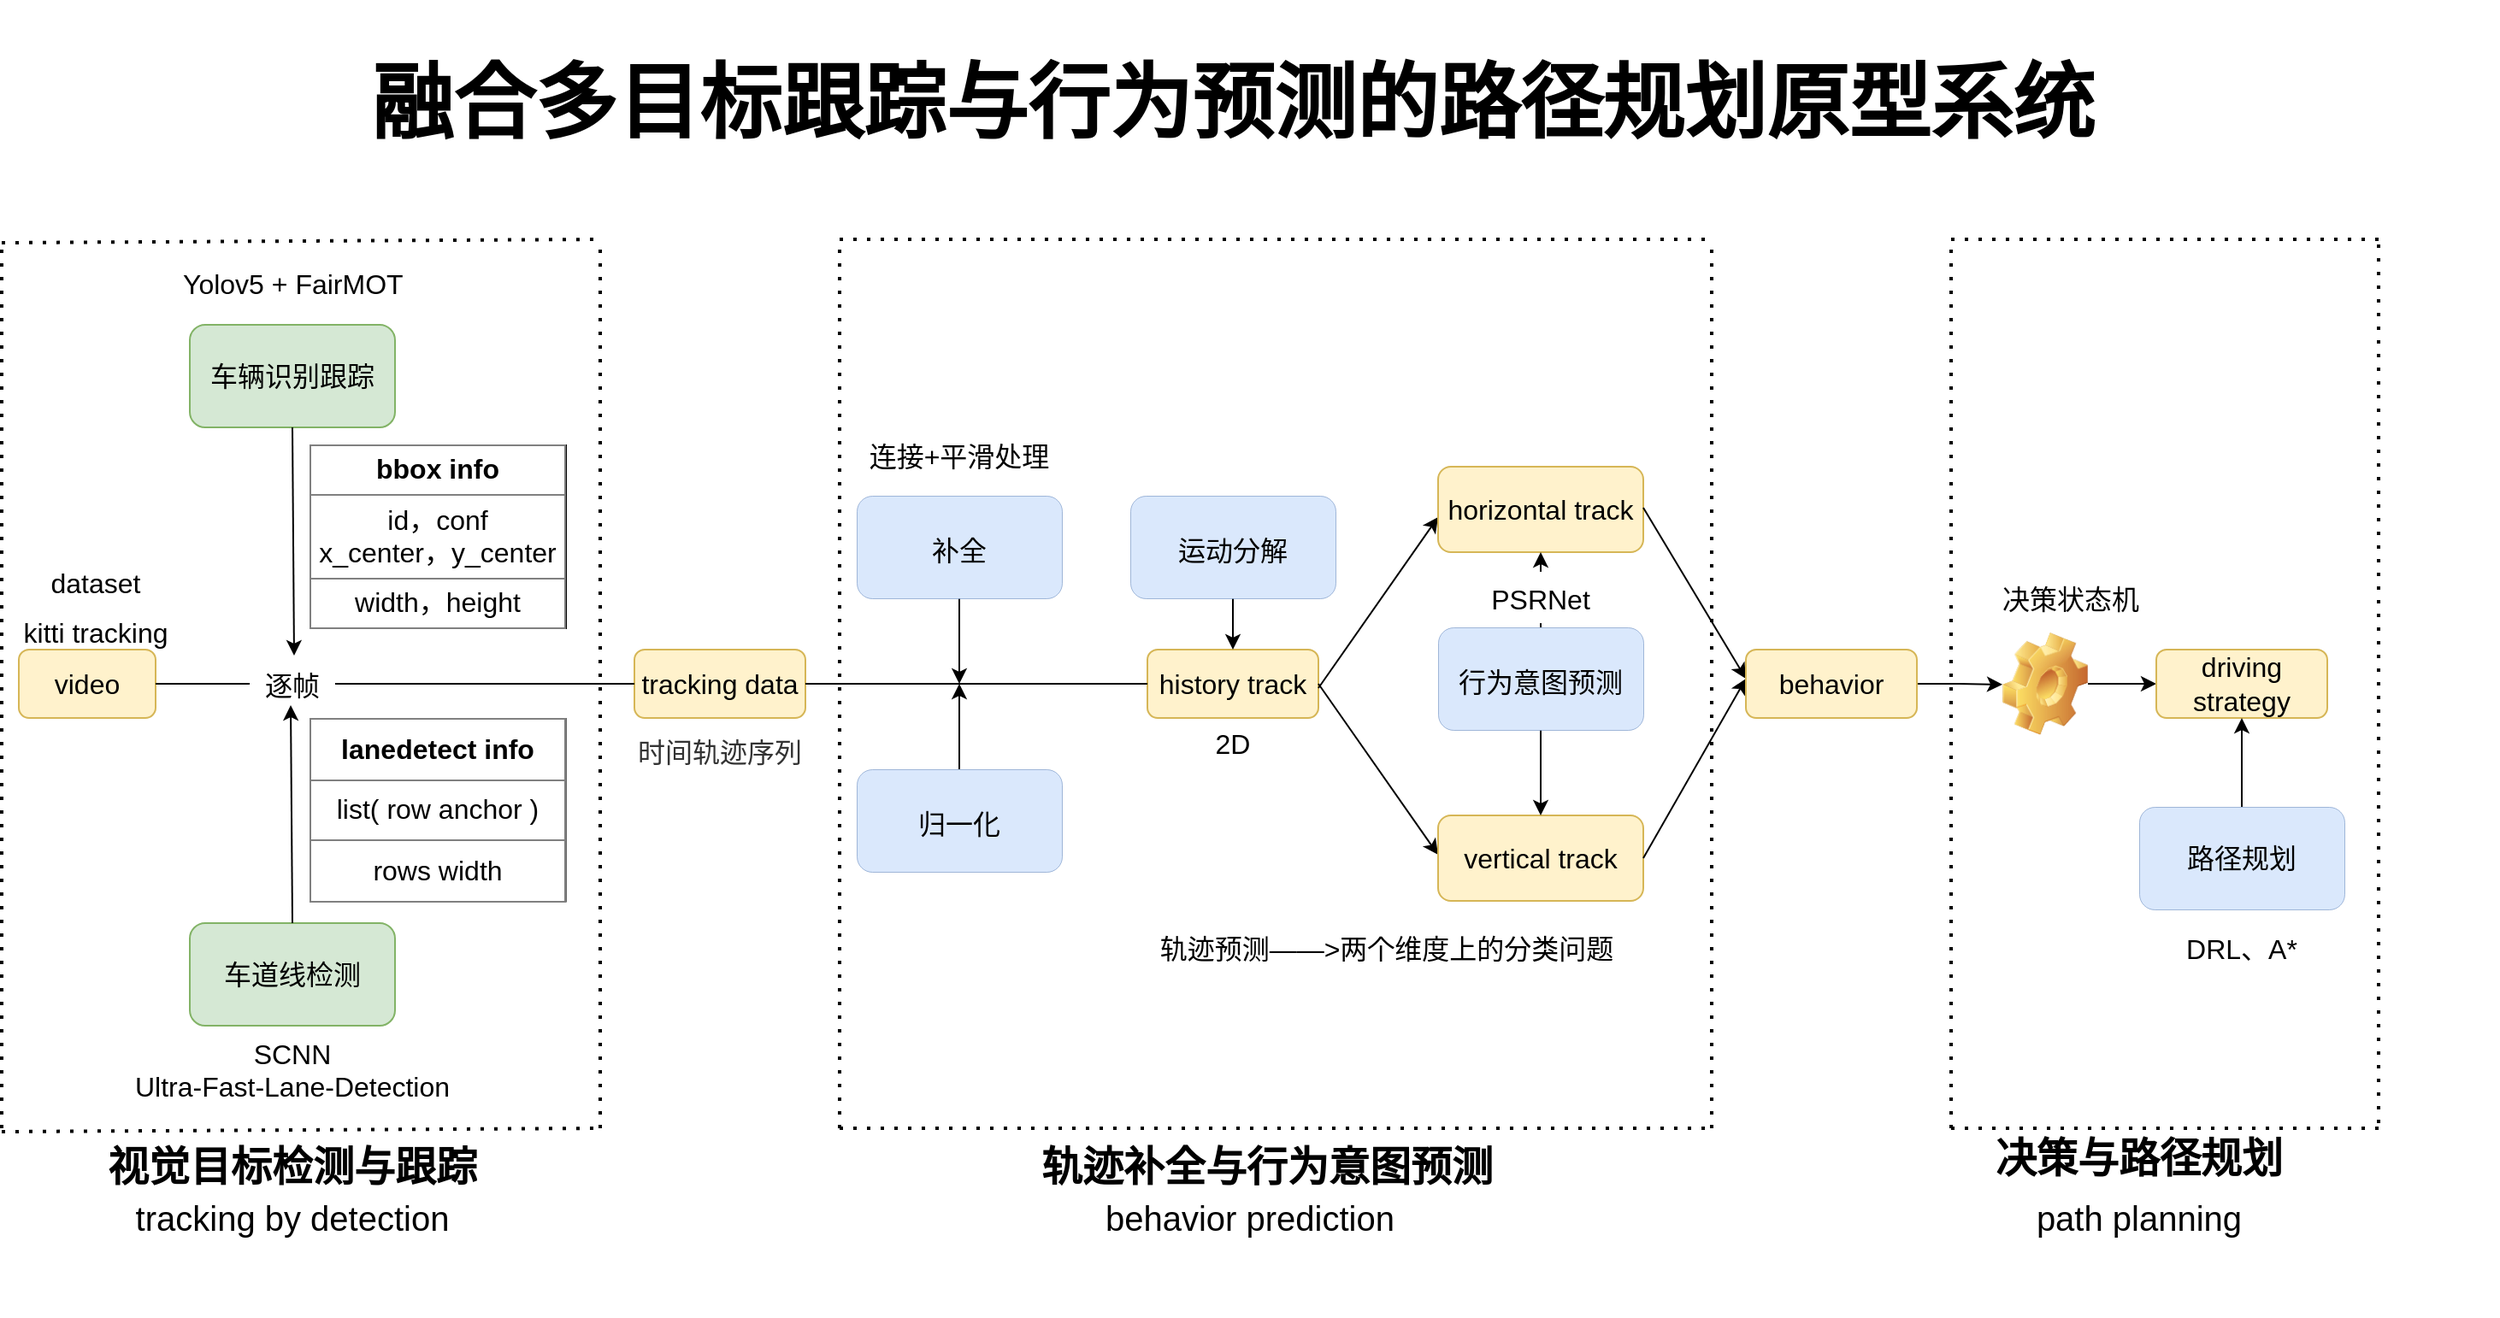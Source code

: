 <mxfile version="17.4.0" type="github">
  <diagram id="M9gP0iL7Iol46Djj5Ob1" name="Page-1">
    <mxGraphModel dx="1694" dy="2010" grid="1" gridSize="10" guides="1" tooltips="1" connect="1" arrows="1" fold="1" page="1" pageScale="1" pageWidth="827" pageHeight="1169" math="0" shadow="0">
      <root>
        <mxCell id="0" />
        <mxCell id="1" parent="0" />
        <mxCell id="CVT4ZNlW-QMvGA7VsB1M-32" value="" style="group" vertex="1" connectable="0" parent="1">
          <mxGeometry x="10" y="80" width="490" height="610" as="geometry" />
        </mxCell>
        <mxCell id="CVT4ZNlW-QMvGA7VsB1M-1" value="&lt;font style=&quot;font-size: 16px&quot;&gt;video&lt;/font&gt;" style="rounded=1;whiteSpace=wrap;html=1;fillColor=#fff2cc;strokeColor=#d6b656;" vertex="1" parent="CVT4ZNlW-QMvGA7VsB1M-32">
          <mxGeometry x="10" y="240" width="80" height="40" as="geometry" />
        </mxCell>
        <mxCell id="CVT4ZNlW-QMvGA7VsB1M-2" value="车辆识别跟踪" style="rounded=1;whiteSpace=wrap;html=1;fontSize=16;fillColor=#d5e8d4;strokeColor=#82b366;" vertex="1" parent="CVT4ZNlW-QMvGA7VsB1M-32">
          <mxGeometry x="110" y="50" width="120" height="60" as="geometry" />
        </mxCell>
        <mxCell id="CVT4ZNlW-QMvGA7VsB1M-3" value="车道线检测" style="rounded=1;whiteSpace=wrap;html=1;fontSize=16;fillColor=#d5e8d4;strokeColor=#82b366;" vertex="1" parent="CVT4ZNlW-QMvGA7VsB1M-32">
          <mxGeometry x="110" y="400" width="120" height="60" as="geometry" />
        </mxCell>
        <mxCell id="CVT4ZNlW-QMvGA7VsB1M-5" value="tracking data" style="rounded=1;whiteSpace=wrap;html=1;fontSize=16;fillColor=#fff2cc;strokeColor=#d6b656;" vertex="1" parent="CVT4ZNlW-QMvGA7VsB1M-32">
          <mxGeometry x="370" y="240" width="100" height="40" as="geometry" />
        </mxCell>
        <mxCell id="CVT4ZNlW-QMvGA7VsB1M-6" value="逐帧" style="text;strokeColor=none;fillColor=none;align=center;verticalAlign=middle;spacingLeft=4;spacingRight=4;overflow=hidden;points=[[0,0.5],[1,0.5]];portConstraint=eastwest;rotatable=0;fontSize=16;" vertex="1" parent="CVT4ZNlW-QMvGA7VsB1M-32">
          <mxGeometry x="145" y="247.5" width="50" height="25" as="geometry" />
        </mxCell>
        <mxCell id="CVT4ZNlW-QMvGA7VsB1M-8" value="" style="endArrow=none;html=1;rounded=0;fontSize=16;exitX=1;exitY=0.5;exitDx=0;exitDy=0;" edge="1" parent="CVT4ZNlW-QMvGA7VsB1M-32" source="CVT4ZNlW-QMvGA7VsB1M-1" target="CVT4ZNlW-QMvGA7VsB1M-6">
          <mxGeometry width="50" height="50" relative="1" as="geometry">
            <mxPoint x="90" y="260" as="sourcePoint" />
            <mxPoint x="270" y="260" as="targetPoint" />
          </mxGeometry>
        </mxCell>
        <mxCell id="CVT4ZNlW-QMvGA7VsB1M-9" value="" style="endArrow=classic;html=1;rounded=0;fontSize=16;exitX=0.5;exitY=1;exitDx=0;exitDy=0;entryX=0.52;entryY=-0.16;entryDx=0;entryDy=0;entryPerimeter=0;" edge="1" parent="CVT4ZNlW-QMvGA7VsB1M-32" source="CVT4ZNlW-QMvGA7VsB1M-2" target="CVT4ZNlW-QMvGA7VsB1M-6">
          <mxGeometry width="50" height="50" relative="1" as="geometry">
            <mxPoint x="380" y="300" as="sourcePoint" />
            <mxPoint x="430" y="250" as="targetPoint" />
          </mxGeometry>
        </mxCell>
        <mxCell id="CVT4ZNlW-QMvGA7VsB1M-4" value="" style="endArrow=none;html=1;rounded=0;fontSize=16;exitX=1;exitY=0.5;exitDx=0;exitDy=0;startArrow=none;entryX=0;entryY=0.5;entryDx=0;entryDy=0;" edge="1" parent="CVT4ZNlW-QMvGA7VsB1M-32" source="CVT4ZNlW-QMvGA7VsB1M-6" target="CVT4ZNlW-QMvGA7VsB1M-5">
          <mxGeometry width="50" height="50" relative="1" as="geometry">
            <mxPoint x="380" y="300" as="sourcePoint" />
            <mxPoint x="270" y="260" as="targetPoint" />
          </mxGeometry>
        </mxCell>
        <mxCell id="CVT4ZNlW-QMvGA7VsB1M-10" value="" style="endArrow=classic;html=1;rounded=0;fontSize=16;exitX=0.5;exitY=0;exitDx=0;exitDy=0;entryX=0.48;entryY=1;entryDx=0;entryDy=0;entryPerimeter=0;" edge="1" parent="CVT4ZNlW-QMvGA7VsB1M-32" source="CVT4ZNlW-QMvGA7VsB1M-3" target="CVT4ZNlW-QMvGA7VsB1M-6">
          <mxGeometry width="50" height="50" relative="1" as="geometry">
            <mxPoint x="180" y="210" as="sourcePoint" />
            <mxPoint x="181" y="253.5" as="targetPoint" />
          </mxGeometry>
        </mxCell>
        <mxCell id="CVT4ZNlW-QMvGA7VsB1M-11" value="Yolov5 + FairMOT" style="text;strokeColor=none;fillColor=none;align=left;verticalAlign=middle;spacingLeft=4;spacingRight=4;overflow=hidden;points=[[0,0.5],[1,0.5]];portConstraint=eastwest;rotatable=0;fontSize=16;" vertex="1" parent="CVT4ZNlW-QMvGA7VsB1M-32">
          <mxGeometry x="100" y="10" width="140" height="30" as="geometry" />
        </mxCell>
        <mxCell id="CVT4ZNlW-QMvGA7VsB1M-12" value="SCNN&#xa;Ultra-Fast-Lane-Detection" style="text;strokeColor=none;fillColor=none;align=center;verticalAlign=middle;spacingLeft=4;spacingRight=4;overflow=hidden;points=[[0,0.5],[1,0.5]];portConstraint=eastwest;rotatable=0;fontSize=16;" vertex="1" parent="CVT4ZNlW-QMvGA7VsB1M-32">
          <mxGeometry x="70" y="460" width="200" height="50" as="geometry" />
        </mxCell>
        <mxCell id="CVT4ZNlW-QMvGA7VsB1M-20" value="&lt;table border=&quot;1&quot; width=&quot;100%&quot; cellpadding=&quot;4&quot; style=&quot;width: 100% ; height: 100% ; border-collapse: collapse&quot;&gt;&lt;tbody&gt;&lt;tr&gt;&lt;th align=&quot;center&quot;&gt;bbox info&lt;/th&gt;&lt;/tr&gt;&lt;tr&gt;&lt;td align=&quot;center&quot;&gt;id，conf&lt;br&gt;x_center，y_center&lt;/td&gt;&lt;/tr&gt;&lt;tr&gt;&lt;td align=&quot;center&quot;&gt;width，height&lt;/td&gt;&lt;/tr&gt;&lt;/tbody&gt;&lt;/table&gt;" style="text;html=1;strokeColor=default;fillColor=none;overflow=fill;fontSize=16;strokeWidth=0.5;" vertex="1" parent="CVT4ZNlW-QMvGA7VsB1M-32">
          <mxGeometry x="180" y="120" width="150" height="107.5" as="geometry" />
        </mxCell>
        <mxCell id="CVT4ZNlW-QMvGA7VsB1M-22" value="&lt;table border=&quot;1&quot; width=&quot;100%&quot; cellpadding=&quot;4&quot; style=&quot;width: 100% ; height: 100% ; border-collapse: collapse&quot;&gt;&lt;tbody&gt;&lt;tr&gt;&lt;th align=&quot;center&quot;&gt;lanedetect info&lt;/th&gt;&lt;/tr&gt;&lt;tr&gt;&lt;td align=&quot;center&quot;&gt;list( row anchor )&lt;br&gt;&lt;/td&gt;&lt;/tr&gt;&lt;tr&gt;&lt;td align=&quot;center&quot;&gt;rows width&lt;/td&gt;&lt;/tr&gt;&lt;/tbody&gt;&lt;/table&gt;" style="text;html=1;strokeColor=default;fillColor=none;overflow=fill;fontSize=16;strokeWidth=0.3;" vertex="1" parent="CVT4ZNlW-QMvGA7VsB1M-32">
          <mxGeometry x="180" y="280" width="150" height="107.5" as="geometry" />
        </mxCell>
        <mxCell id="CVT4ZNlW-QMvGA7VsB1M-25" value="" style="endArrow=none;dashed=1;html=1;dashPattern=1 3;strokeWidth=2;rounded=0;fontSize=16;" edge="1" parent="CVT4ZNlW-QMvGA7VsB1M-32">
          <mxGeometry width="50" height="50" relative="1" as="geometry">
            <mxPoint y="520" as="sourcePoint" />
            <mxPoint as="targetPoint" />
          </mxGeometry>
        </mxCell>
        <mxCell id="CVT4ZNlW-QMvGA7VsB1M-26" value="" style="endArrow=none;dashed=1;html=1;dashPattern=1 3;strokeWidth=2;rounded=0;fontSize=16;" edge="1" parent="CVT4ZNlW-QMvGA7VsB1M-32">
          <mxGeometry width="50" height="50" relative="1" as="geometry">
            <mxPoint x="350" y="520" as="sourcePoint" />
            <mxPoint x="350" as="targetPoint" />
          </mxGeometry>
        </mxCell>
        <mxCell id="CVT4ZNlW-QMvGA7VsB1M-28" value="" style="endArrow=none;dashed=1;html=1;dashPattern=1 3;strokeWidth=2;rounded=0;fontSize=16;" edge="1" parent="CVT4ZNlW-QMvGA7VsB1M-32">
          <mxGeometry width="50" height="50" relative="1" as="geometry">
            <mxPoint y="522" as="sourcePoint" />
            <mxPoint x="350" y="520" as="targetPoint" />
          </mxGeometry>
        </mxCell>
        <mxCell id="CVT4ZNlW-QMvGA7VsB1M-29" value="" style="endArrow=none;dashed=1;html=1;dashPattern=1 3;strokeWidth=2;rounded=0;fontSize=16;" edge="1" parent="CVT4ZNlW-QMvGA7VsB1M-32">
          <mxGeometry width="50" height="50" relative="1" as="geometry">
            <mxPoint y="2" as="sourcePoint" />
            <mxPoint x="350" as="targetPoint" />
          </mxGeometry>
        </mxCell>
        <mxCell id="CVT4ZNlW-QMvGA7VsB1M-30" value="&lt;p style=&quot;line-height: 0.5&quot;&gt;&lt;/p&gt;&lt;h1&gt;&lt;font style=&quot;font-size: 24px&quot;&gt;视觉目标检测与跟踪&lt;/font&gt;&lt;/h1&gt;&lt;p&gt;&lt;/p&gt;" style="text;html=1;strokeColor=none;fillColor=none;spacing=5;spacingTop=-20;whiteSpace=wrap;overflow=hidden;rounded=0;fontSize=16;align=center;" vertex="1" parent="CVT4ZNlW-QMvGA7VsB1M-32">
          <mxGeometry y="510" width="340" height="100" as="geometry" />
        </mxCell>
        <mxCell id="CVT4ZNlW-QMvGA7VsB1M-31" value="&lt;p style=&quot;line-height: 0.5&quot;&gt;&lt;/p&gt;&lt;h1&gt;&lt;br&gt;&lt;/h1&gt;&lt;div&gt;&lt;font style=&quot;font-size: 20px&quot;&gt;tracking by detection&lt;/font&gt;&lt;/div&gt;&lt;p&gt;&lt;/p&gt;" style="text;html=1;strokeColor=none;fillColor=none;spacing=5;spacingTop=-20;whiteSpace=wrap;overflow=hidden;rounded=0;fontSize=16;align=center;" vertex="1" parent="CVT4ZNlW-QMvGA7VsB1M-32">
          <mxGeometry y="490" width="340" height="120" as="geometry" />
        </mxCell>
        <mxCell id="CVT4ZNlW-QMvGA7VsB1M-87" value="&lt;span style=&quot;color: rgb(51 , 51 , 51) ; font-family: &amp;#34;open sans&amp;#34; , &amp;#34;clear sans&amp;#34; , &amp;#34;helvetica neue&amp;#34; , &amp;#34;helvetica&amp;#34; , &amp;#34;arial&amp;#34; , &amp;#34;segoe ui emoji&amp;#34; , sans-serif ; background-color: rgb(255 , 255 , 255)&quot;&gt;时间轨迹序列&lt;/span&gt;" style="text;html=1;strokeColor=none;fillColor=none;align=center;verticalAlign=middle;whiteSpace=wrap;rounded=0;fontSize=16;" vertex="1" parent="CVT4ZNlW-QMvGA7VsB1M-32">
          <mxGeometry x="365" y="290" width="110" height="20" as="geometry" />
        </mxCell>
        <mxCell id="CVT4ZNlW-QMvGA7VsB1M-88" value="&lt;font style=&quot;font-size: 16px&quot;&gt;dataset&lt;br&gt;kitti tracking&lt;br&gt;&lt;/font&gt;" style="text;html=1;strokeColor=none;fillColor=none;align=center;verticalAlign=middle;whiteSpace=wrap;rounded=0;fontSize=24;" vertex="1" parent="CVT4ZNlW-QMvGA7VsB1M-32">
          <mxGeometry y="197.5" width="110" height="30" as="geometry" />
        </mxCell>
        <mxCell id="CVT4ZNlW-QMvGA7VsB1M-39" style="edgeStyle=orthogonalEdgeStyle;rounded=0;orthogonalLoop=1;jettySize=auto;html=1;exitX=0.5;exitY=1;exitDx=0;exitDy=0;fontSize=16;" edge="1" parent="1" source="CVT4ZNlW-QMvGA7VsB1M-36">
          <mxGeometry relative="1" as="geometry">
            <mxPoint x="570" y="340" as="targetPoint" />
            <Array as="points">
              <mxPoint x="570" y="320" />
              <mxPoint x="570" y="320" />
            </Array>
          </mxGeometry>
        </mxCell>
        <mxCell id="CVT4ZNlW-QMvGA7VsB1M-36" value="&lt;font style=&quot;font-size: 16px&quot;&gt;补全&lt;/font&gt;" style="rounded=1;whiteSpace=wrap;html=1;fontSize=20;strokeColor=#6c8ebf;strokeWidth=0.3;fillColor=#dae8fc;" vertex="1" parent="1">
          <mxGeometry x="510" y="230" width="120" height="60" as="geometry" />
        </mxCell>
        <mxCell id="CVT4ZNlW-QMvGA7VsB1M-40" style="edgeStyle=orthogonalEdgeStyle;rounded=0;orthogonalLoop=1;jettySize=auto;html=1;exitX=0.5;exitY=0;exitDx=0;exitDy=0;fontSize=16;" edge="1" parent="1" source="CVT4ZNlW-QMvGA7VsB1M-37">
          <mxGeometry relative="1" as="geometry">
            <mxPoint x="570" y="340" as="targetPoint" />
          </mxGeometry>
        </mxCell>
        <mxCell id="CVT4ZNlW-QMvGA7VsB1M-37" value="&lt;font style=&quot;font-size: 16px&quot;&gt;归一化&lt;/font&gt;" style="rounded=1;whiteSpace=wrap;html=1;fontSize=20;strokeColor=#6c8ebf;strokeWidth=0.3;fillColor=#dae8fc;" vertex="1" parent="1">
          <mxGeometry x="510" y="390" width="120" height="60" as="geometry" />
        </mxCell>
        <mxCell id="CVT4ZNlW-QMvGA7VsB1M-41" value="history track" style="rounded=1;whiteSpace=wrap;html=1;fontSize=16;fillColor=#fff2cc;strokeColor=#d6b656;" vertex="1" parent="1">
          <mxGeometry x="680" y="320" width="100" height="40" as="geometry" />
        </mxCell>
        <mxCell id="CVT4ZNlW-QMvGA7VsB1M-44" value="" style="endArrow=none;html=1;rounded=0;fontSize=16;exitX=1;exitY=0.5;exitDx=0;exitDy=0;entryX=0;entryY=0.5;entryDx=0;entryDy=0;" edge="1" parent="1" source="CVT4ZNlW-QMvGA7VsB1M-5" target="CVT4ZNlW-QMvGA7VsB1M-41">
          <mxGeometry width="50" height="50" relative="1" as="geometry">
            <mxPoint x="530" y="400" as="sourcePoint" />
            <mxPoint x="580" y="350" as="targetPoint" />
          </mxGeometry>
        </mxCell>
        <mxCell id="CVT4ZNlW-QMvGA7VsB1M-48" value="2D" style="text;html=1;strokeColor=none;fillColor=none;align=center;verticalAlign=middle;whiteSpace=wrap;rounded=0;fontSize=16;" vertex="1" parent="1">
          <mxGeometry x="700" y="360" width="60" height="30" as="geometry" />
        </mxCell>
        <mxCell id="CVT4ZNlW-QMvGA7VsB1M-50" value="" style="endArrow=classic;html=1;rounded=0;fontSize=16;exitX=1;exitY=0.5;exitDx=0;exitDy=0;" edge="1" parent="1">
          <mxGeometry width="50" height="50" relative="1" as="geometry">
            <mxPoint x="780" y="342.5" as="sourcePoint" />
            <mxPoint x="850" y="242.5" as="targetPoint" />
          </mxGeometry>
        </mxCell>
        <mxCell id="CVT4ZNlW-QMvGA7VsB1M-51" value="" style="endArrow=classic;html=1;rounded=0;fontSize=16;" edge="1" parent="1">
          <mxGeometry width="50" height="50" relative="1" as="geometry">
            <mxPoint x="780" y="340" as="sourcePoint" />
            <mxPoint x="850" y="440" as="targetPoint" />
          </mxGeometry>
        </mxCell>
        <mxCell id="CVT4ZNlW-QMvGA7VsB1M-56" value="horizontal track" style="rounded=1;whiteSpace=wrap;html=1;fontSize=16;fillColor=#fff2cc;strokeColor=#d6b656;" vertex="1" parent="1">
          <mxGeometry x="850" y="213" width="120" height="50" as="geometry" />
        </mxCell>
        <mxCell id="CVT4ZNlW-QMvGA7VsB1M-57" value="vertical track" style="rounded=1;whiteSpace=wrap;html=1;fontSize=16;fillColor=#fff2cc;strokeColor=#d6b656;" vertex="1" parent="1">
          <mxGeometry x="850" y="417" width="120" height="50" as="geometry" />
        </mxCell>
        <mxCell id="CVT4ZNlW-QMvGA7VsB1M-59" style="edgeStyle=orthogonalEdgeStyle;rounded=0;orthogonalLoop=1;jettySize=auto;html=1;exitX=0.5;exitY=0;exitDx=0;exitDy=0;fontSize=16;entryX=0.5;entryY=1;entryDx=0;entryDy=0;startArrow=none;" edge="1" parent="1" source="CVT4ZNlW-QMvGA7VsB1M-64" target="CVT4ZNlW-QMvGA7VsB1M-56">
          <mxGeometry relative="1" as="geometry">
            <mxPoint x="930" y="267" as="targetPoint" />
          </mxGeometry>
        </mxCell>
        <mxCell id="CVT4ZNlW-QMvGA7VsB1M-60" style="edgeStyle=orthogonalEdgeStyle;rounded=0;orthogonalLoop=1;jettySize=auto;html=1;exitX=0.5;exitY=1;exitDx=0;exitDy=0;fontSize=16;entryX=0.5;entryY=0;entryDx=0;entryDy=0;" edge="1" parent="1" source="CVT4ZNlW-QMvGA7VsB1M-58" target="CVT4ZNlW-QMvGA7VsB1M-57">
          <mxGeometry relative="1" as="geometry">
            <mxPoint x="910" y="407" as="targetPoint" />
          </mxGeometry>
        </mxCell>
        <mxCell id="CVT4ZNlW-QMvGA7VsB1M-58" value="&lt;font style=&quot;font-size: 16px&quot;&gt;行为意图预测&lt;/font&gt;" style="rounded=1;whiteSpace=wrap;html=1;fontSize=20;strokeColor=#6c8ebf;strokeWidth=0.3;fillColor=#dae8fc;" vertex="1" parent="1">
          <mxGeometry x="850" y="307" width="120" height="60" as="geometry" />
        </mxCell>
        <mxCell id="CVT4ZNlW-QMvGA7VsB1M-61" value="" style="endArrow=classic;html=1;rounded=0;fontSize=16;" edge="1" parent="1">
          <mxGeometry width="50" height="50" relative="1" as="geometry">
            <mxPoint x="970" y="237" as="sourcePoint" />
            <mxPoint x="1030" y="337" as="targetPoint" />
            <Array as="points">
              <mxPoint x="970" y="237" />
            </Array>
          </mxGeometry>
        </mxCell>
        <mxCell id="CVT4ZNlW-QMvGA7VsB1M-62" value="" style="endArrow=classic;html=1;rounded=0;fontSize=16;exitX=1;exitY=0.5;exitDx=0;exitDy=0;" edge="1" parent="1" source="CVT4ZNlW-QMvGA7VsB1M-57">
          <mxGeometry width="50" height="50" relative="1" as="geometry">
            <mxPoint x="1070" y="337" as="sourcePoint" />
            <mxPoint x="1030" y="337" as="targetPoint" />
          </mxGeometry>
        </mxCell>
        <mxCell id="CVT4ZNlW-QMvGA7VsB1M-82" style="edgeStyle=orthogonalEdgeStyle;rounded=0;orthogonalLoop=1;jettySize=auto;html=1;exitX=1;exitY=0.5;exitDx=0;exitDy=0;fontSize=24;" edge="1" parent="1" source="CVT4ZNlW-QMvGA7VsB1M-63">
          <mxGeometry relative="1" as="geometry">
            <mxPoint x="1180" y="340.429" as="targetPoint" />
          </mxGeometry>
        </mxCell>
        <mxCell id="CVT4ZNlW-QMvGA7VsB1M-63" value="behavior" style="rounded=1;whiteSpace=wrap;html=1;fontSize=16;fillColor=#fff2cc;strokeColor=#d6b656;" vertex="1" parent="1">
          <mxGeometry x="1030" y="320" width="100" height="40" as="geometry" />
        </mxCell>
        <mxCell id="CVT4ZNlW-QMvGA7VsB1M-64" value="PSRNet" style="text;strokeColor=none;fillColor=none;align=center;verticalAlign=middle;spacingLeft=4;spacingRight=4;overflow=hidden;points=[[0,0.5],[1,0.5]];portConstraint=eastwest;rotatable=0;fontSize=16;" vertex="1" parent="1">
          <mxGeometry x="840" y="274.5" width="140" height="30" as="geometry" />
        </mxCell>
        <mxCell id="CVT4ZNlW-QMvGA7VsB1M-68" value="" style="edgeStyle=orthogonalEdgeStyle;rounded=0;orthogonalLoop=1;jettySize=auto;html=1;exitX=0.5;exitY=0;exitDx=0;exitDy=0;fontSize=16;entryX=0.5;entryY=1;entryDx=0;entryDy=0;endArrow=none;" edge="1" parent="1" source="CVT4ZNlW-QMvGA7VsB1M-58" target="CVT4ZNlW-QMvGA7VsB1M-64">
          <mxGeometry relative="1" as="geometry">
            <mxPoint x="910" y="307" as="sourcePoint" />
            <mxPoint x="910" y="263" as="targetPoint" />
          </mxGeometry>
        </mxCell>
        <mxCell id="CVT4ZNlW-QMvGA7VsB1M-69" value="" style="endArrow=none;dashed=1;html=1;dashPattern=1 3;strokeWidth=2;rounded=0;fontSize=16;" edge="1" parent="1">
          <mxGeometry width="50" height="50" relative="1" as="geometry">
            <mxPoint x="500.0" y="600" as="sourcePoint" />
            <mxPoint x="500.0" y="80" as="targetPoint" />
          </mxGeometry>
        </mxCell>
        <mxCell id="CVT4ZNlW-QMvGA7VsB1M-70" value="" style="endArrow=none;dashed=1;html=1;dashPattern=1 3;strokeWidth=2;rounded=0;fontSize=16;" edge="1" parent="1">
          <mxGeometry width="50" height="50" relative="1" as="geometry">
            <mxPoint x="1010.0" y="600" as="sourcePoint" />
            <mxPoint x="1010.0" y="80" as="targetPoint" />
          </mxGeometry>
        </mxCell>
        <mxCell id="CVT4ZNlW-QMvGA7VsB1M-71" value="" style="endArrow=none;dashed=1;html=1;dashPattern=1 3;strokeWidth=2;rounded=0;fontSize=16;" edge="1" parent="1">
          <mxGeometry width="50" height="50" relative="1" as="geometry">
            <mxPoint x="500" y="600" as="sourcePoint" />
            <mxPoint x="1010" y="600" as="targetPoint" />
          </mxGeometry>
        </mxCell>
        <mxCell id="CVT4ZNlW-QMvGA7VsB1M-72" value="" style="endArrow=none;dashed=1;html=1;dashPattern=1 3;strokeWidth=2;rounded=0;fontSize=16;" edge="1" parent="1">
          <mxGeometry width="50" height="50" relative="1" as="geometry">
            <mxPoint x="500" y="80" as="sourcePoint" />
            <mxPoint x="1010" y="80" as="targetPoint" />
          </mxGeometry>
        </mxCell>
        <mxCell id="CVT4ZNlW-QMvGA7VsB1M-73" value="&lt;p style=&quot;line-height: 0.5&quot;&gt;&lt;/p&gt;&lt;h1&gt;&lt;font style=&quot;font-size: 24px&quot;&gt;轨迹补全与行为意图预测&lt;/font&gt;&lt;/h1&gt;&lt;p&gt;&lt;/p&gt;" style="text;html=1;strokeColor=none;fillColor=none;spacing=5;spacingTop=-20;whiteSpace=wrap;overflow=hidden;rounded=0;fontSize=16;align=center;" vertex="1" parent="1">
          <mxGeometry x="540" y="590" width="420" height="120" as="geometry" />
        </mxCell>
        <mxCell id="CVT4ZNlW-QMvGA7VsB1M-74" value="&lt;p style=&quot;line-height: 0.5&quot;&gt;&lt;/p&gt;&lt;h1&gt;&lt;br&gt;&lt;/h1&gt;&lt;div&gt;&lt;font style=&quot;font-size: 20px&quot;&gt;behavior prediction&lt;/font&gt;&lt;/div&gt;&lt;p&gt;&lt;/p&gt;" style="text;html=1;strokeColor=none;fillColor=none;spacing=5;spacingTop=-20;whiteSpace=wrap;overflow=hidden;rounded=0;fontSize=16;align=center;" vertex="1" parent="1">
          <mxGeometry x="530" y="570" width="420" height="120" as="geometry" />
        </mxCell>
        <mxCell id="CVT4ZNlW-QMvGA7VsB1M-85" style="edgeStyle=orthogonalEdgeStyle;rounded=0;orthogonalLoop=1;jettySize=auto;html=1;exitX=0.5;exitY=1;exitDx=0;exitDy=0;entryX=0.5;entryY=0;entryDx=0;entryDy=0;fontSize=16;" edge="1" parent="1" source="CVT4ZNlW-QMvGA7VsB1M-78" target="CVT4ZNlW-QMvGA7VsB1M-41">
          <mxGeometry relative="1" as="geometry" />
        </mxCell>
        <mxCell id="CVT4ZNlW-QMvGA7VsB1M-78" value="&lt;font style=&quot;font-size: 16px&quot;&gt;运动分解&lt;/font&gt;" style="rounded=1;whiteSpace=wrap;html=1;fontSize=20;strokeColor=#6c8ebf;strokeWidth=0.3;fillColor=#dae8fc;" vertex="1" parent="1">
          <mxGeometry x="670" y="230" width="120" height="60" as="geometry" />
        </mxCell>
        <mxCell id="CVT4ZNlW-QMvGA7VsB1M-90" style="edgeStyle=orthogonalEdgeStyle;rounded=0;orthogonalLoop=1;jettySize=auto;html=1;exitX=1;exitY=0.5;exitDx=0;exitDy=0;fontSize=16;" edge="1" parent="1" source="CVT4ZNlW-QMvGA7VsB1M-81">
          <mxGeometry relative="1" as="geometry">
            <mxPoint x="1270" y="340" as="targetPoint" />
          </mxGeometry>
        </mxCell>
        <mxCell id="CVT4ZNlW-QMvGA7VsB1M-81" value="" style="shape=image;html=1;verticalLabelPosition=bottom;verticalAlign=top;imageAspect=0;image=img/clipart/Gear_128x128.png;fontSize=24;strokeColor=default;strokeWidth=0.3;" vertex="1" parent="1">
          <mxGeometry x="1180" y="310" width="50" height="60" as="geometry" />
        </mxCell>
        <mxCell id="CVT4ZNlW-QMvGA7VsB1M-83" value="决策状态机" style="text;strokeColor=none;fillColor=none;align=center;verticalAlign=middle;spacingLeft=4;spacingRight=4;overflow=hidden;points=[[0,0.5],[1,0.5]];portConstraint=eastwest;rotatable=0;fontSize=16;" vertex="1" parent="1">
          <mxGeometry x="1150" y="274.5" width="140" height="30" as="geometry" />
        </mxCell>
        <mxCell id="CVT4ZNlW-QMvGA7VsB1M-84" value="&lt;font style=&quot;font-size: 16px&quot;&gt;连接+平滑处理&lt;/font&gt;" style="text;html=1;strokeColor=none;fillColor=none;align=center;verticalAlign=middle;whiteSpace=wrap;rounded=0;fontSize=24;" vertex="1" parent="1">
          <mxGeometry x="515" y="190" width="110" height="30" as="geometry" />
        </mxCell>
        <mxCell id="CVT4ZNlW-QMvGA7VsB1M-86" value="轨迹预测——&amp;gt;两个维度上的分类问题" style="text;html=1;strokeColor=none;fillColor=none;align=center;verticalAlign=middle;whiteSpace=wrap;rounded=0;fontSize=16;" vertex="1" parent="1">
          <mxGeometry x="680" y="480" width="280" height="30" as="geometry" />
        </mxCell>
        <mxCell id="CVT4ZNlW-QMvGA7VsB1M-91" value="driving strategy" style="rounded=1;whiteSpace=wrap;html=1;fontSize=16;fillColor=#fff2cc;strokeColor=#d6b656;" vertex="1" parent="1">
          <mxGeometry x="1270" y="320" width="100" height="40" as="geometry" />
        </mxCell>
        <mxCell id="CVT4ZNlW-QMvGA7VsB1M-95" style="edgeStyle=orthogonalEdgeStyle;rounded=0;orthogonalLoop=1;jettySize=auto;html=1;exitX=0.5;exitY=0;exitDx=0;exitDy=0;entryX=0.5;entryY=1;entryDx=0;entryDy=0;fontSize=16;" edge="1" parent="1" source="CVT4ZNlW-QMvGA7VsB1M-94" target="CVT4ZNlW-QMvGA7VsB1M-91">
          <mxGeometry relative="1" as="geometry" />
        </mxCell>
        <mxCell id="CVT4ZNlW-QMvGA7VsB1M-94" value="路径规划" style="rounded=1;whiteSpace=wrap;html=1;fontSize=16;strokeColor=#6c8ebf;strokeWidth=0.3;fillColor=#dae8fc;" vertex="1" parent="1">
          <mxGeometry x="1259.999" y="412" width="120" height="60" as="geometry" />
        </mxCell>
        <mxCell id="CVT4ZNlW-QMvGA7VsB1M-96" value="" style="endArrow=none;dashed=1;html=1;dashPattern=1 3;strokeWidth=2;rounded=0;fontSize=16;" edge="1" parent="1">
          <mxGeometry width="50" height="50" relative="1" as="geometry">
            <mxPoint x="1150" y="600" as="sourcePoint" />
            <mxPoint x="1150" y="80" as="targetPoint" />
          </mxGeometry>
        </mxCell>
        <mxCell id="CVT4ZNlW-QMvGA7VsB1M-97" value="" style="endArrow=none;dashed=1;html=1;dashPattern=1 3;strokeWidth=2;rounded=0;fontSize=16;" edge="1" parent="1">
          <mxGeometry width="50" height="50" relative="1" as="geometry">
            <mxPoint x="1400" y="597" as="sourcePoint" />
            <mxPoint x="1400" y="77" as="targetPoint" />
          </mxGeometry>
        </mxCell>
        <mxCell id="CVT4ZNlW-QMvGA7VsB1M-98" value="" style="endArrow=none;dashed=1;html=1;dashPattern=1 3;strokeWidth=2;rounded=0;fontSize=16;" edge="1" parent="1">
          <mxGeometry width="50" height="50" relative="1" as="geometry">
            <mxPoint x="1150" y="80" as="sourcePoint" />
            <mxPoint x="1400" y="80" as="targetPoint" />
          </mxGeometry>
        </mxCell>
        <mxCell id="CVT4ZNlW-QMvGA7VsB1M-99" value="" style="endArrow=none;dashed=1;html=1;dashPattern=1 3;strokeWidth=2;rounded=0;fontSize=16;" edge="1" parent="1">
          <mxGeometry width="50" height="50" relative="1" as="geometry">
            <mxPoint x="1150" y="600" as="sourcePoint" />
            <mxPoint x="1400" y="600" as="targetPoint" />
          </mxGeometry>
        </mxCell>
        <mxCell id="CVT4ZNlW-QMvGA7VsB1M-100" value="DRL、A*" style="text;html=1;strokeColor=none;fillColor=none;align=center;verticalAlign=middle;whiteSpace=wrap;rounded=0;fontSize=16;" vertex="1" parent="1">
          <mxGeometry x="1280" y="480" width="80" height="30" as="geometry" />
        </mxCell>
        <mxCell id="CVT4ZNlW-QMvGA7VsB1M-101" value="&lt;p style=&quot;line-height: 0.5&quot;&gt;&lt;/p&gt;&lt;h1&gt;&lt;font style=&quot;font-size: 24px&quot;&gt;决策与&lt;/font&gt;&lt;span style=&quot;font-size: 24px&quot;&gt;路径规划&lt;/span&gt;&lt;/h1&gt;&lt;p&gt;&lt;/p&gt;" style="text;html=1;strokeColor=none;fillColor=none;spacing=5;spacingTop=-20;whiteSpace=wrap;overflow=hidden;rounded=0;fontSize=16;align=center;" vertex="1" parent="1">
          <mxGeometry x="1050" y="585" width="420" height="120" as="geometry" />
        </mxCell>
        <mxCell id="CVT4ZNlW-QMvGA7VsB1M-102" value="&lt;p style=&quot;line-height: 0.5&quot;&gt;&lt;/p&gt;&lt;h1&gt;&lt;br&gt;&lt;/h1&gt;&lt;div&gt;&lt;span style=&quot;font-size: 20px&quot;&gt;path planning&lt;/span&gt;&lt;br&gt;&lt;/div&gt;&lt;p&gt;&lt;/p&gt;" style="text;html=1;strokeColor=none;fillColor=none;spacing=5;spacingTop=-20;whiteSpace=wrap;overflow=hidden;rounded=0;fontSize=16;align=center;" vertex="1" parent="1">
          <mxGeometry x="1050" y="570" width="420" height="120" as="geometry" />
        </mxCell>
        <mxCell id="CVT4ZNlW-QMvGA7VsB1M-103" value="&lt;h1&gt;融合多目标跟踪与行为预测的路径规划原型系统&lt;/h1&gt;" style="text;html=1;strokeColor=none;fillColor=none;spacing=5;spacingTop=-20;whiteSpace=wrap;overflow=hidden;rounded=0;fontSize=24;align=center;" vertex="1" parent="1">
          <mxGeometry x="195" y="-50" width="1070" height="90" as="geometry" />
        </mxCell>
      </root>
    </mxGraphModel>
  </diagram>
</mxfile>
